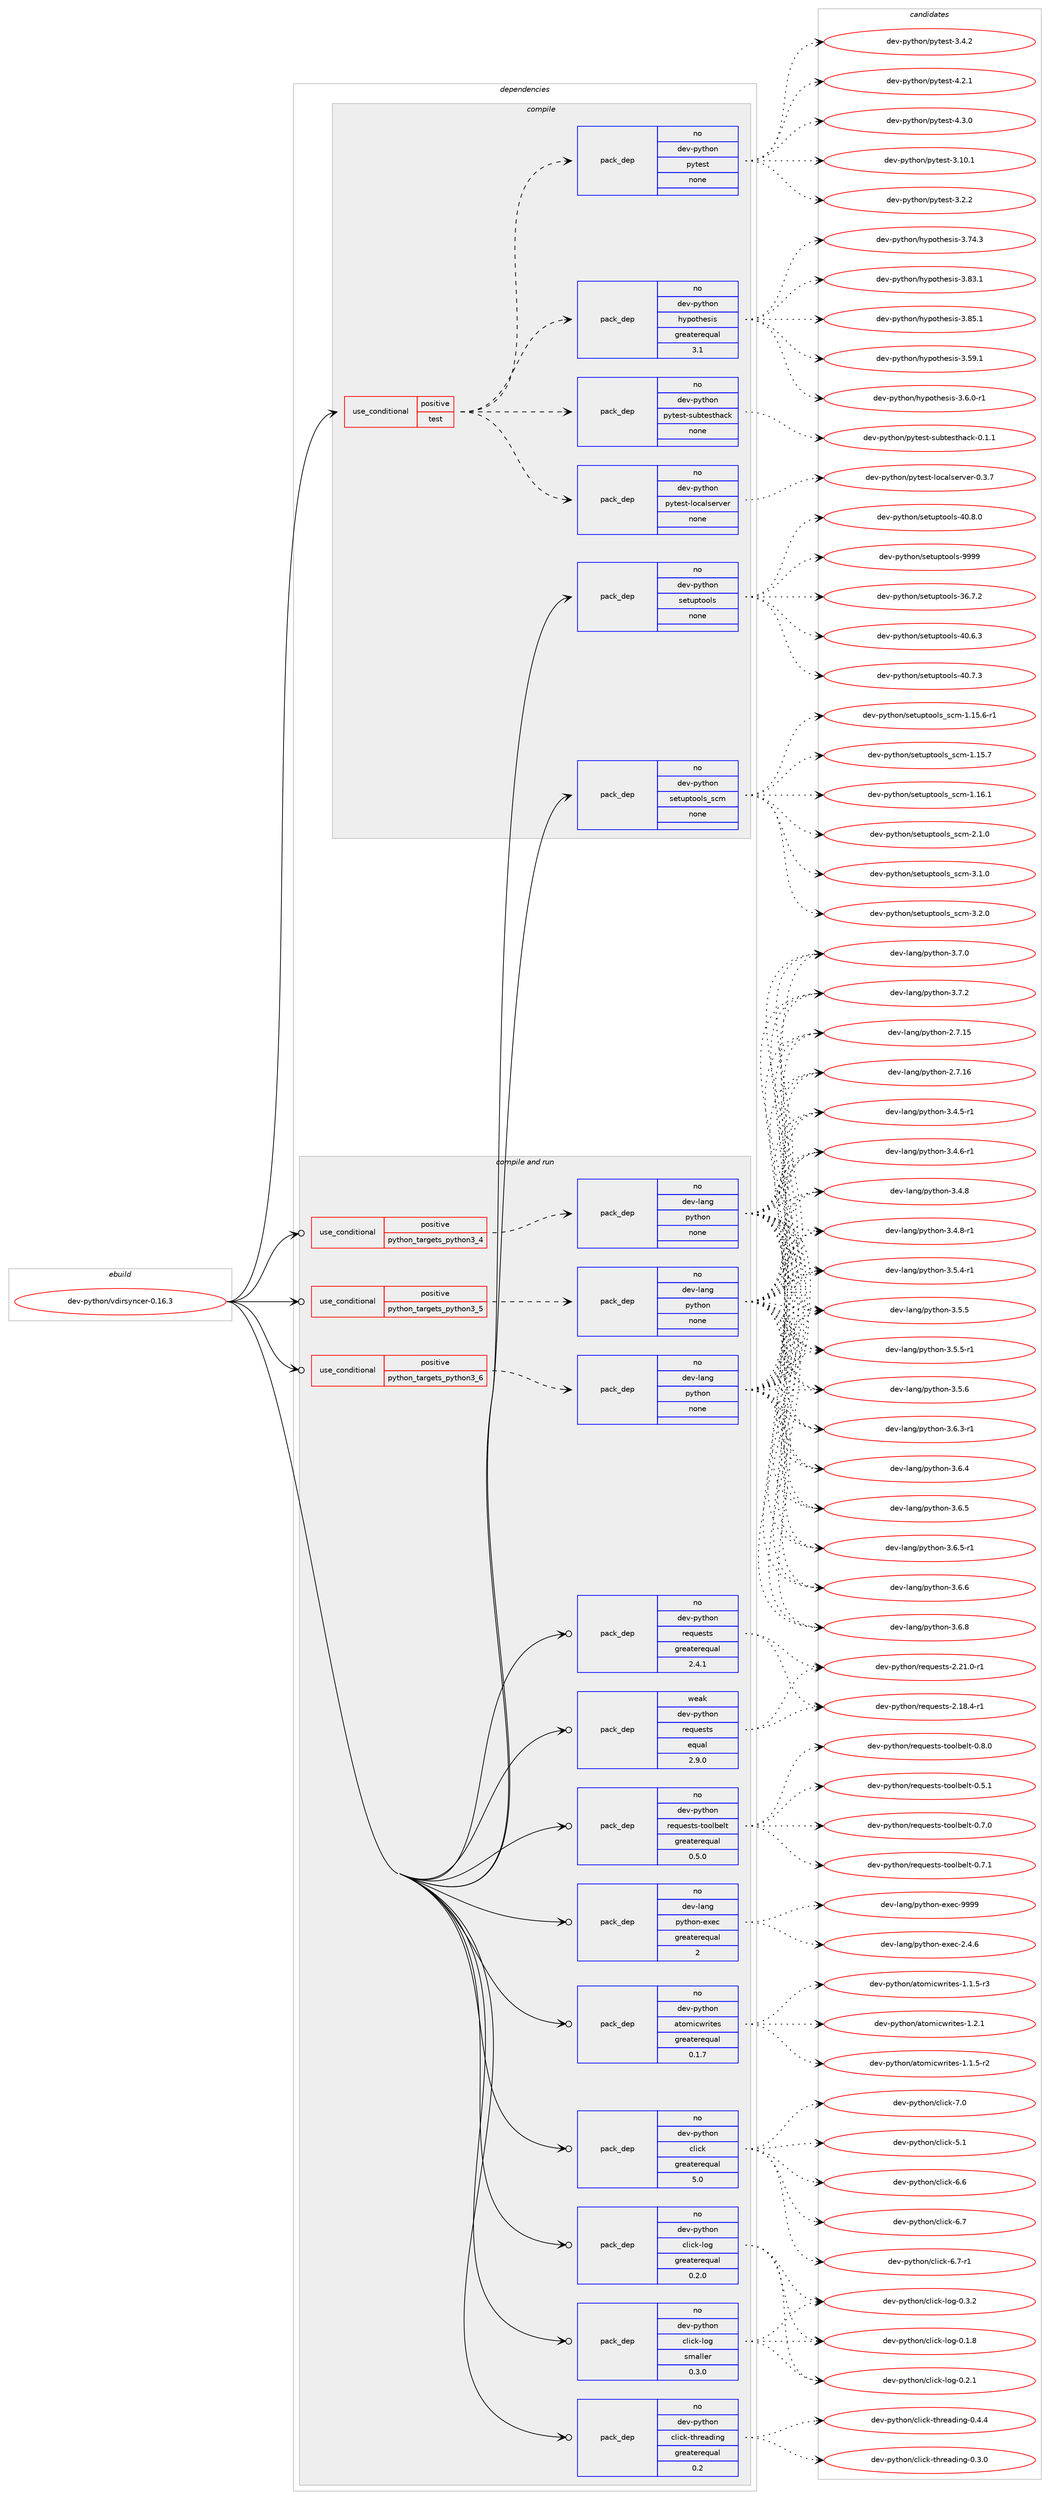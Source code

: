 digraph prolog {

# *************
# Graph options
# *************

newrank=true;
concentrate=true;
compound=true;
graph [rankdir=LR,fontname=Helvetica,fontsize=10,ranksep=1.5];#, ranksep=2.5, nodesep=0.2];
edge  [arrowhead=vee];
node  [fontname=Helvetica,fontsize=10];

# **********
# The ebuild
# **********

subgraph cluster_leftcol {
color=gray;
rank=same;
label=<<i>ebuild</i>>;
id [label="dev-python/vdirsyncer-0.16.3", color=red, width=4, href="../dev-python/vdirsyncer-0.16.3.svg"];
}

# ****************
# The dependencies
# ****************

subgraph cluster_midcol {
color=gray;
label=<<i>dependencies</i>>;
subgraph cluster_compile {
fillcolor="#eeeeee";
style=filled;
label=<<i>compile</i>>;
subgraph cond386434 {
dependency1446836 [label=<<TABLE BORDER="0" CELLBORDER="1" CELLSPACING="0" CELLPADDING="4"><TR><TD ROWSPAN="3" CELLPADDING="10">use_conditional</TD></TR><TR><TD>positive</TD></TR><TR><TD>test</TD></TR></TABLE>>, shape=none, color=red];
subgraph pack1037033 {
dependency1446837 [label=<<TABLE BORDER="0" CELLBORDER="1" CELLSPACING="0" CELLPADDING="4" WIDTH="220"><TR><TD ROWSPAN="6" CELLPADDING="30">pack_dep</TD></TR><TR><TD WIDTH="110">no</TD></TR><TR><TD>dev-python</TD></TR><TR><TD>hypothesis</TD></TR><TR><TD>greaterequal</TD></TR><TR><TD>3.1</TD></TR></TABLE>>, shape=none, color=blue];
}
dependency1446836:e -> dependency1446837:w [weight=20,style="dashed",arrowhead="vee"];
subgraph pack1037034 {
dependency1446838 [label=<<TABLE BORDER="0" CELLBORDER="1" CELLSPACING="0" CELLPADDING="4" WIDTH="220"><TR><TD ROWSPAN="6" CELLPADDING="30">pack_dep</TD></TR><TR><TD WIDTH="110">no</TD></TR><TR><TD>dev-python</TD></TR><TR><TD>pytest</TD></TR><TR><TD>none</TD></TR><TR><TD></TD></TR></TABLE>>, shape=none, color=blue];
}
dependency1446836:e -> dependency1446838:w [weight=20,style="dashed",arrowhead="vee"];
subgraph pack1037035 {
dependency1446839 [label=<<TABLE BORDER="0" CELLBORDER="1" CELLSPACING="0" CELLPADDING="4" WIDTH="220"><TR><TD ROWSPAN="6" CELLPADDING="30">pack_dep</TD></TR><TR><TD WIDTH="110">no</TD></TR><TR><TD>dev-python</TD></TR><TR><TD>pytest-localserver</TD></TR><TR><TD>none</TD></TR><TR><TD></TD></TR></TABLE>>, shape=none, color=blue];
}
dependency1446836:e -> dependency1446839:w [weight=20,style="dashed",arrowhead="vee"];
subgraph pack1037036 {
dependency1446840 [label=<<TABLE BORDER="0" CELLBORDER="1" CELLSPACING="0" CELLPADDING="4" WIDTH="220"><TR><TD ROWSPAN="6" CELLPADDING="30">pack_dep</TD></TR><TR><TD WIDTH="110">no</TD></TR><TR><TD>dev-python</TD></TR><TR><TD>pytest-subtesthack</TD></TR><TR><TD>none</TD></TR><TR><TD></TD></TR></TABLE>>, shape=none, color=blue];
}
dependency1446836:e -> dependency1446840:w [weight=20,style="dashed",arrowhead="vee"];
}
id:e -> dependency1446836:w [weight=20,style="solid",arrowhead="vee"];
subgraph pack1037037 {
dependency1446841 [label=<<TABLE BORDER="0" CELLBORDER="1" CELLSPACING="0" CELLPADDING="4" WIDTH="220"><TR><TD ROWSPAN="6" CELLPADDING="30">pack_dep</TD></TR><TR><TD WIDTH="110">no</TD></TR><TR><TD>dev-python</TD></TR><TR><TD>setuptools</TD></TR><TR><TD>none</TD></TR><TR><TD></TD></TR></TABLE>>, shape=none, color=blue];
}
id:e -> dependency1446841:w [weight=20,style="solid",arrowhead="vee"];
subgraph pack1037038 {
dependency1446842 [label=<<TABLE BORDER="0" CELLBORDER="1" CELLSPACING="0" CELLPADDING="4" WIDTH="220"><TR><TD ROWSPAN="6" CELLPADDING="30">pack_dep</TD></TR><TR><TD WIDTH="110">no</TD></TR><TR><TD>dev-python</TD></TR><TR><TD>setuptools_scm</TD></TR><TR><TD>none</TD></TR><TR><TD></TD></TR></TABLE>>, shape=none, color=blue];
}
id:e -> dependency1446842:w [weight=20,style="solid",arrowhead="vee"];
}
subgraph cluster_compileandrun {
fillcolor="#eeeeee";
style=filled;
label=<<i>compile and run</i>>;
subgraph cond386435 {
dependency1446843 [label=<<TABLE BORDER="0" CELLBORDER="1" CELLSPACING="0" CELLPADDING="4"><TR><TD ROWSPAN="3" CELLPADDING="10">use_conditional</TD></TR><TR><TD>positive</TD></TR><TR><TD>python_targets_python3_4</TD></TR></TABLE>>, shape=none, color=red];
subgraph pack1037039 {
dependency1446844 [label=<<TABLE BORDER="0" CELLBORDER="1" CELLSPACING="0" CELLPADDING="4" WIDTH="220"><TR><TD ROWSPAN="6" CELLPADDING="30">pack_dep</TD></TR><TR><TD WIDTH="110">no</TD></TR><TR><TD>dev-lang</TD></TR><TR><TD>python</TD></TR><TR><TD>none</TD></TR><TR><TD></TD></TR></TABLE>>, shape=none, color=blue];
}
dependency1446843:e -> dependency1446844:w [weight=20,style="dashed",arrowhead="vee"];
}
id:e -> dependency1446843:w [weight=20,style="solid",arrowhead="odotvee"];
subgraph cond386436 {
dependency1446845 [label=<<TABLE BORDER="0" CELLBORDER="1" CELLSPACING="0" CELLPADDING="4"><TR><TD ROWSPAN="3" CELLPADDING="10">use_conditional</TD></TR><TR><TD>positive</TD></TR><TR><TD>python_targets_python3_5</TD></TR></TABLE>>, shape=none, color=red];
subgraph pack1037040 {
dependency1446846 [label=<<TABLE BORDER="0" CELLBORDER="1" CELLSPACING="0" CELLPADDING="4" WIDTH="220"><TR><TD ROWSPAN="6" CELLPADDING="30">pack_dep</TD></TR><TR><TD WIDTH="110">no</TD></TR><TR><TD>dev-lang</TD></TR><TR><TD>python</TD></TR><TR><TD>none</TD></TR><TR><TD></TD></TR></TABLE>>, shape=none, color=blue];
}
dependency1446845:e -> dependency1446846:w [weight=20,style="dashed",arrowhead="vee"];
}
id:e -> dependency1446845:w [weight=20,style="solid",arrowhead="odotvee"];
subgraph cond386437 {
dependency1446847 [label=<<TABLE BORDER="0" CELLBORDER="1" CELLSPACING="0" CELLPADDING="4"><TR><TD ROWSPAN="3" CELLPADDING="10">use_conditional</TD></TR><TR><TD>positive</TD></TR><TR><TD>python_targets_python3_6</TD></TR></TABLE>>, shape=none, color=red];
subgraph pack1037041 {
dependency1446848 [label=<<TABLE BORDER="0" CELLBORDER="1" CELLSPACING="0" CELLPADDING="4" WIDTH="220"><TR><TD ROWSPAN="6" CELLPADDING="30">pack_dep</TD></TR><TR><TD WIDTH="110">no</TD></TR><TR><TD>dev-lang</TD></TR><TR><TD>python</TD></TR><TR><TD>none</TD></TR><TR><TD></TD></TR></TABLE>>, shape=none, color=blue];
}
dependency1446847:e -> dependency1446848:w [weight=20,style="dashed",arrowhead="vee"];
}
id:e -> dependency1446847:w [weight=20,style="solid",arrowhead="odotvee"];
subgraph pack1037042 {
dependency1446849 [label=<<TABLE BORDER="0" CELLBORDER="1" CELLSPACING="0" CELLPADDING="4" WIDTH="220"><TR><TD ROWSPAN="6" CELLPADDING="30">pack_dep</TD></TR><TR><TD WIDTH="110">no</TD></TR><TR><TD>dev-lang</TD></TR><TR><TD>python-exec</TD></TR><TR><TD>greaterequal</TD></TR><TR><TD>2</TD></TR></TABLE>>, shape=none, color=blue];
}
id:e -> dependency1446849:w [weight=20,style="solid",arrowhead="odotvee"];
subgraph pack1037043 {
dependency1446850 [label=<<TABLE BORDER="0" CELLBORDER="1" CELLSPACING="0" CELLPADDING="4" WIDTH="220"><TR><TD ROWSPAN="6" CELLPADDING="30">pack_dep</TD></TR><TR><TD WIDTH="110">no</TD></TR><TR><TD>dev-python</TD></TR><TR><TD>atomicwrites</TD></TR><TR><TD>greaterequal</TD></TR><TR><TD>0.1.7</TD></TR></TABLE>>, shape=none, color=blue];
}
id:e -> dependency1446850:w [weight=20,style="solid",arrowhead="odotvee"];
subgraph pack1037044 {
dependency1446851 [label=<<TABLE BORDER="0" CELLBORDER="1" CELLSPACING="0" CELLPADDING="4" WIDTH="220"><TR><TD ROWSPAN="6" CELLPADDING="30">pack_dep</TD></TR><TR><TD WIDTH="110">no</TD></TR><TR><TD>dev-python</TD></TR><TR><TD>click</TD></TR><TR><TD>greaterequal</TD></TR><TR><TD>5.0</TD></TR></TABLE>>, shape=none, color=blue];
}
id:e -> dependency1446851:w [weight=20,style="solid",arrowhead="odotvee"];
subgraph pack1037045 {
dependency1446852 [label=<<TABLE BORDER="0" CELLBORDER="1" CELLSPACING="0" CELLPADDING="4" WIDTH="220"><TR><TD ROWSPAN="6" CELLPADDING="30">pack_dep</TD></TR><TR><TD WIDTH="110">no</TD></TR><TR><TD>dev-python</TD></TR><TR><TD>click-log</TD></TR><TR><TD>greaterequal</TD></TR><TR><TD>0.2.0</TD></TR></TABLE>>, shape=none, color=blue];
}
id:e -> dependency1446852:w [weight=20,style="solid",arrowhead="odotvee"];
subgraph pack1037046 {
dependency1446853 [label=<<TABLE BORDER="0" CELLBORDER="1" CELLSPACING="0" CELLPADDING="4" WIDTH="220"><TR><TD ROWSPAN="6" CELLPADDING="30">pack_dep</TD></TR><TR><TD WIDTH="110">no</TD></TR><TR><TD>dev-python</TD></TR><TR><TD>click-log</TD></TR><TR><TD>smaller</TD></TR><TR><TD>0.3.0</TD></TR></TABLE>>, shape=none, color=blue];
}
id:e -> dependency1446853:w [weight=20,style="solid",arrowhead="odotvee"];
subgraph pack1037047 {
dependency1446854 [label=<<TABLE BORDER="0" CELLBORDER="1" CELLSPACING="0" CELLPADDING="4" WIDTH="220"><TR><TD ROWSPAN="6" CELLPADDING="30">pack_dep</TD></TR><TR><TD WIDTH="110">no</TD></TR><TR><TD>dev-python</TD></TR><TR><TD>click-threading</TD></TR><TR><TD>greaterequal</TD></TR><TR><TD>0.2</TD></TR></TABLE>>, shape=none, color=blue];
}
id:e -> dependency1446854:w [weight=20,style="solid",arrowhead="odotvee"];
subgraph pack1037048 {
dependency1446855 [label=<<TABLE BORDER="0" CELLBORDER="1" CELLSPACING="0" CELLPADDING="4" WIDTH="220"><TR><TD ROWSPAN="6" CELLPADDING="30">pack_dep</TD></TR><TR><TD WIDTH="110">no</TD></TR><TR><TD>dev-python</TD></TR><TR><TD>requests</TD></TR><TR><TD>greaterequal</TD></TR><TR><TD>2.4.1</TD></TR></TABLE>>, shape=none, color=blue];
}
id:e -> dependency1446855:w [weight=20,style="solid",arrowhead="odotvee"];
subgraph pack1037049 {
dependency1446856 [label=<<TABLE BORDER="0" CELLBORDER="1" CELLSPACING="0" CELLPADDING="4" WIDTH="220"><TR><TD ROWSPAN="6" CELLPADDING="30">pack_dep</TD></TR><TR><TD WIDTH="110">no</TD></TR><TR><TD>dev-python</TD></TR><TR><TD>requests-toolbelt</TD></TR><TR><TD>greaterequal</TD></TR><TR><TD>0.5.0</TD></TR></TABLE>>, shape=none, color=blue];
}
id:e -> dependency1446856:w [weight=20,style="solid",arrowhead="odotvee"];
subgraph pack1037050 {
dependency1446857 [label=<<TABLE BORDER="0" CELLBORDER="1" CELLSPACING="0" CELLPADDING="4" WIDTH="220"><TR><TD ROWSPAN="6" CELLPADDING="30">pack_dep</TD></TR><TR><TD WIDTH="110">weak</TD></TR><TR><TD>dev-python</TD></TR><TR><TD>requests</TD></TR><TR><TD>equal</TD></TR><TR><TD>2.9.0</TD></TR></TABLE>>, shape=none, color=blue];
}
id:e -> dependency1446857:w [weight=20,style="solid",arrowhead="odotvee"];
}
subgraph cluster_run {
fillcolor="#eeeeee";
style=filled;
label=<<i>run</i>>;
}
}

# **************
# The candidates
# **************

subgraph cluster_choices {
rank=same;
color=gray;
label=<<i>candidates</i>>;

subgraph choice1037033 {
color=black;
nodesep=1;
choice100101118451121211161041111104710412111211111610410111510511545514653574649 [label="dev-python/hypothesis-3.59.1", color=red, width=4,href="../dev-python/hypothesis-3.59.1.svg"];
choice10010111845112121116104111110471041211121111161041011151051154551465446484511449 [label="dev-python/hypothesis-3.6.0-r1", color=red, width=4,href="../dev-python/hypothesis-3.6.0-r1.svg"];
choice100101118451121211161041111104710412111211111610410111510511545514655524651 [label="dev-python/hypothesis-3.74.3", color=red, width=4,href="../dev-python/hypothesis-3.74.3.svg"];
choice100101118451121211161041111104710412111211111610410111510511545514656514649 [label="dev-python/hypothesis-3.83.1", color=red, width=4,href="../dev-python/hypothesis-3.83.1.svg"];
choice100101118451121211161041111104710412111211111610410111510511545514656534649 [label="dev-python/hypothesis-3.85.1", color=red, width=4,href="../dev-python/hypothesis-3.85.1.svg"];
dependency1446837:e -> choice100101118451121211161041111104710412111211111610410111510511545514653574649:w [style=dotted,weight="100"];
dependency1446837:e -> choice10010111845112121116104111110471041211121111161041011151051154551465446484511449:w [style=dotted,weight="100"];
dependency1446837:e -> choice100101118451121211161041111104710412111211111610410111510511545514655524651:w [style=dotted,weight="100"];
dependency1446837:e -> choice100101118451121211161041111104710412111211111610410111510511545514656514649:w [style=dotted,weight="100"];
dependency1446837:e -> choice100101118451121211161041111104710412111211111610410111510511545514656534649:w [style=dotted,weight="100"];
}
subgraph choice1037034 {
color=black;
nodesep=1;
choice100101118451121211161041111104711212111610111511645514649484649 [label="dev-python/pytest-3.10.1", color=red, width=4,href="../dev-python/pytest-3.10.1.svg"];
choice1001011184511212111610411111047112121116101115116455146504650 [label="dev-python/pytest-3.2.2", color=red, width=4,href="../dev-python/pytest-3.2.2.svg"];
choice1001011184511212111610411111047112121116101115116455146524650 [label="dev-python/pytest-3.4.2", color=red, width=4,href="../dev-python/pytest-3.4.2.svg"];
choice1001011184511212111610411111047112121116101115116455246504649 [label="dev-python/pytest-4.2.1", color=red, width=4,href="../dev-python/pytest-4.2.1.svg"];
choice1001011184511212111610411111047112121116101115116455246514648 [label="dev-python/pytest-4.3.0", color=red, width=4,href="../dev-python/pytest-4.3.0.svg"];
dependency1446838:e -> choice100101118451121211161041111104711212111610111511645514649484649:w [style=dotted,weight="100"];
dependency1446838:e -> choice1001011184511212111610411111047112121116101115116455146504650:w [style=dotted,weight="100"];
dependency1446838:e -> choice1001011184511212111610411111047112121116101115116455146524650:w [style=dotted,weight="100"];
dependency1446838:e -> choice1001011184511212111610411111047112121116101115116455246504649:w [style=dotted,weight="100"];
dependency1446838:e -> choice1001011184511212111610411111047112121116101115116455246514648:w [style=dotted,weight="100"];
}
subgraph choice1037035 {
color=black;
nodesep=1;
choice1001011184511212111610411111047112121116101115116451081119997108115101114118101114454846514655 [label="dev-python/pytest-localserver-0.3.7", color=red, width=4,href="../dev-python/pytest-localserver-0.3.7.svg"];
dependency1446839:e -> choice1001011184511212111610411111047112121116101115116451081119997108115101114118101114454846514655:w [style=dotted,weight="100"];
}
subgraph choice1037036 {
color=black;
nodesep=1;
choice100101118451121211161041111104711212111610111511645115117981161011151161049799107454846494649 [label="dev-python/pytest-subtesthack-0.1.1", color=red, width=4,href="../dev-python/pytest-subtesthack-0.1.1.svg"];
dependency1446840:e -> choice100101118451121211161041111104711212111610111511645115117981161011151161049799107454846494649:w [style=dotted,weight="100"];
}
subgraph choice1037037 {
color=black;
nodesep=1;
choice100101118451121211161041111104711510111611711211611111110811545515446554650 [label="dev-python/setuptools-36.7.2", color=red, width=4,href="../dev-python/setuptools-36.7.2.svg"];
choice100101118451121211161041111104711510111611711211611111110811545524846544651 [label="dev-python/setuptools-40.6.3", color=red, width=4,href="../dev-python/setuptools-40.6.3.svg"];
choice100101118451121211161041111104711510111611711211611111110811545524846554651 [label="dev-python/setuptools-40.7.3", color=red, width=4,href="../dev-python/setuptools-40.7.3.svg"];
choice100101118451121211161041111104711510111611711211611111110811545524846564648 [label="dev-python/setuptools-40.8.0", color=red, width=4,href="../dev-python/setuptools-40.8.0.svg"];
choice10010111845112121116104111110471151011161171121161111111081154557575757 [label="dev-python/setuptools-9999", color=red, width=4,href="../dev-python/setuptools-9999.svg"];
dependency1446841:e -> choice100101118451121211161041111104711510111611711211611111110811545515446554650:w [style=dotted,weight="100"];
dependency1446841:e -> choice100101118451121211161041111104711510111611711211611111110811545524846544651:w [style=dotted,weight="100"];
dependency1446841:e -> choice100101118451121211161041111104711510111611711211611111110811545524846554651:w [style=dotted,weight="100"];
dependency1446841:e -> choice100101118451121211161041111104711510111611711211611111110811545524846564648:w [style=dotted,weight="100"];
dependency1446841:e -> choice10010111845112121116104111110471151011161171121161111111081154557575757:w [style=dotted,weight="100"];
}
subgraph choice1037038 {
color=black;
nodesep=1;
choice10010111845112121116104111110471151011161171121161111111081159511599109454946495346544511449 [label="dev-python/setuptools_scm-1.15.6-r1", color=red, width=4,href="../dev-python/setuptools_scm-1.15.6-r1.svg"];
choice1001011184511212111610411111047115101116117112116111111108115951159910945494649534655 [label="dev-python/setuptools_scm-1.15.7", color=red, width=4,href="../dev-python/setuptools_scm-1.15.7.svg"];
choice1001011184511212111610411111047115101116117112116111111108115951159910945494649544649 [label="dev-python/setuptools_scm-1.16.1", color=red, width=4,href="../dev-python/setuptools_scm-1.16.1.svg"];
choice10010111845112121116104111110471151011161171121161111111081159511599109455046494648 [label="dev-python/setuptools_scm-2.1.0", color=red, width=4,href="../dev-python/setuptools_scm-2.1.0.svg"];
choice10010111845112121116104111110471151011161171121161111111081159511599109455146494648 [label="dev-python/setuptools_scm-3.1.0", color=red, width=4,href="../dev-python/setuptools_scm-3.1.0.svg"];
choice10010111845112121116104111110471151011161171121161111111081159511599109455146504648 [label="dev-python/setuptools_scm-3.2.0", color=red, width=4,href="../dev-python/setuptools_scm-3.2.0.svg"];
dependency1446842:e -> choice10010111845112121116104111110471151011161171121161111111081159511599109454946495346544511449:w [style=dotted,weight="100"];
dependency1446842:e -> choice1001011184511212111610411111047115101116117112116111111108115951159910945494649534655:w [style=dotted,weight="100"];
dependency1446842:e -> choice1001011184511212111610411111047115101116117112116111111108115951159910945494649544649:w [style=dotted,weight="100"];
dependency1446842:e -> choice10010111845112121116104111110471151011161171121161111111081159511599109455046494648:w [style=dotted,weight="100"];
dependency1446842:e -> choice10010111845112121116104111110471151011161171121161111111081159511599109455146494648:w [style=dotted,weight="100"];
dependency1446842:e -> choice10010111845112121116104111110471151011161171121161111111081159511599109455146504648:w [style=dotted,weight="100"];
}
subgraph choice1037039 {
color=black;
nodesep=1;
choice10010111845108971101034711212111610411111045504655464953 [label="dev-lang/python-2.7.15", color=red, width=4,href="../dev-lang/python-2.7.15.svg"];
choice10010111845108971101034711212111610411111045504655464954 [label="dev-lang/python-2.7.16", color=red, width=4,href="../dev-lang/python-2.7.16.svg"];
choice1001011184510897110103471121211161041111104551465246534511449 [label="dev-lang/python-3.4.5-r1", color=red, width=4,href="../dev-lang/python-3.4.5-r1.svg"];
choice1001011184510897110103471121211161041111104551465246544511449 [label="dev-lang/python-3.4.6-r1", color=red, width=4,href="../dev-lang/python-3.4.6-r1.svg"];
choice100101118451089711010347112121116104111110455146524656 [label="dev-lang/python-3.4.8", color=red, width=4,href="../dev-lang/python-3.4.8.svg"];
choice1001011184510897110103471121211161041111104551465246564511449 [label="dev-lang/python-3.4.8-r1", color=red, width=4,href="../dev-lang/python-3.4.8-r1.svg"];
choice1001011184510897110103471121211161041111104551465346524511449 [label="dev-lang/python-3.5.4-r1", color=red, width=4,href="../dev-lang/python-3.5.4-r1.svg"];
choice100101118451089711010347112121116104111110455146534653 [label="dev-lang/python-3.5.5", color=red, width=4,href="../dev-lang/python-3.5.5.svg"];
choice1001011184510897110103471121211161041111104551465346534511449 [label="dev-lang/python-3.5.5-r1", color=red, width=4,href="../dev-lang/python-3.5.5-r1.svg"];
choice100101118451089711010347112121116104111110455146534654 [label="dev-lang/python-3.5.6", color=red, width=4,href="../dev-lang/python-3.5.6.svg"];
choice1001011184510897110103471121211161041111104551465446514511449 [label="dev-lang/python-3.6.3-r1", color=red, width=4,href="../dev-lang/python-3.6.3-r1.svg"];
choice100101118451089711010347112121116104111110455146544652 [label="dev-lang/python-3.6.4", color=red, width=4,href="../dev-lang/python-3.6.4.svg"];
choice100101118451089711010347112121116104111110455146544653 [label="dev-lang/python-3.6.5", color=red, width=4,href="../dev-lang/python-3.6.5.svg"];
choice1001011184510897110103471121211161041111104551465446534511449 [label="dev-lang/python-3.6.5-r1", color=red, width=4,href="../dev-lang/python-3.6.5-r1.svg"];
choice100101118451089711010347112121116104111110455146544654 [label="dev-lang/python-3.6.6", color=red, width=4,href="../dev-lang/python-3.6.6.svg"];
choice100101118451089711010347112121116104111110455146544656 [label="dev-lang/python-3.6.8", color=red, width=4,href="../dev-lang/python-3.6.8.svg"];
choice100101118451089711010347112121116104111110455146554648 [label="dev-lang/python-3.7.0", color=red, width=4,href="../dev-lang/python-3.7.0.svg"];
choice100101118451089711010347112121116104111110455146554650 [label="dev-lang/python-3.7.2", color=red, width=4,href="../dev-lang/python-3.7.2.svg"];
dependency1446844:e -> choice10010111845108971101034711212111610411111045504655464953:w [style=dotted,weight="100"];
dependency1446844:e -> choice10010111845108971101034711212111610411111045504655464954:w [style=dotted,weight="100"];
dependency1446844:e -> choice1001011184510897110103471121211161041111104551465246534511449:w [style=dotted,weight="100"];
dependency1446844:e -> choice1001011184510897110103471121211161041111104551465246544511449:w [style=dotted,weight="100"];
dependency1446844:e -> choice100101118451089711010347112121116104111110455146524656:w [style=dotted,weight="100"];
dependency1446844:e -> choice1001011184510897110103471121211161041111104551465246564511449:w [style=dotted,weight="100"];
dependency1446844:e -> choice1001011184510897110103471121211161041111104551465346524511449:w [style=dotted,weight="100"];
dependency1446844:e -> choice100101118451089711010347112121116104111110455146534653:w [style=dotted,weight="100"];
dependency1446844:e -> choice1001011184510897110103471121211161041111104551465346534511449:w [style=dotted,weight="100"];
dependency1446844:e -> choice100101118451089711010347112121116104111110455146534654:w [style=dotted,weight="100"];
dependency1446844:e -> choice1001011184510897110103471121211161041111104551465446514511449:w [style=dotted,weight="100"];
dependency1446844:e -> choice100101118451089711010347112121116104111110455146544652:w [style=dotted,weight="100"];
dependency1446844:e -> choice100101118451089711010347112121116104111110455146544653:w [style=dotted,weight="100"];
dependency1446844:e -> choice1001011184510897110103471121211161041111104551465446534511449:w [style=dotted,weight="100"];
dependency1446844:e -> choice100101118451089711010347112121116104111110455146544654:w [style=dotted,weight="100"];
dependency1446844:e -> choice100101118451089711010347112121116104111110455146544656:w [style=dotted,weight="100"];
dependency1446844:e -> choice100101118451089711010347112121116104111110455146554648:w [style=dotted,weight="100"];
dependency1446844:e -> choice100101118451089711010347112121116104111110455146554650:w [style=dotted,weight="100"];
}
subgraph choice1037040 {
color=black;
nodesep=1;
choice10010111845108971101034711212111610411111045504655464953 [label="dev-lang/python-2.7.15", color=red, width=4,href="../dev-lang/python-2.7.15.svg"];
choice10010111845108971101034711212111610411111045504655464954 [label="dev-lang/python-2.7.16", color=red, width=4,href="../dev-lang/python-2.7.16.svg"];
choice1001011184510897110103471121211161041111104551465246534511449 [label="dev-lang/python-3.4.5-r1", color=red, width=4,href="../dev-lang/python-3.4.5-r1.svg"];
choice1001011184510897110103471121211161041111104551465246544511449 [label="dev-lang/python-3.4.6-r1", color=red, width=4,href="../dev-lang/python-3.4.6-r1.svg"];
choice100101118451089711010347112121116104111110455146524656 [label="dev-lang/python-3.4.8", color=red, width=4,href="../dev-lang/python-3.4.8.svg"];
choice1001011184510897110103471121211161041111104551465246564511449 [label="dev-lang/python-3.4.8-r1", color=red, width=4,href="../dev-lang/python-3.4.8-r1.svg"];
choice1001011184510897110103471121211161041111104551465346524511449 [label="dev-lang/python-3.5.4-r1", color=red, width=4,href="../dev-lang/python-3.5.4-r1.svg"];
choice100101118451089711010347112121116104111110455146534653 [label="dev-lang/python-3.5.5", color=red, width=4,href="../dev-lang/python-3.5.5.svg"];
choice1001011184510897110103471121211161041111104551465346534511449 [label="dev-lang/python-3.5.5-r1", color=red, width=4,href="../dev-lang/python-3.5.5-r1.svg"];
choice100101118451089711010347112121116104111110455146534654 [label="dev-lang/python-3.5.6", color=red, width=4,href="../dev-lang/python-3.5.6.svg"];
choice1001011184510897110103471121211161041111104551465446514511449 [label="dev-lang/python-3.6.3-r1", color=red, width=4,href="../dev-lang/python-3.6.3-r1.svg"];
choice100101118451089711010347112121116104111110455146544652 [label="dev-lang/python-3.6.4", color=red, width=4,href="../dev-lang/python-3.6.4.svg"];
choice100101118451089711010347112121116104111110455146544653 [label="dev-lang/python-3.6.5", color=red, width=4,href="../dev-lang/python-3.6.5.svg"];
choice1001011184510897110103471121211161041111104551465446534511449 [label="dev-lang/python-3.6.5-r1", color=red, width=4,href="../dev-lang/python-3.6.5-r1.svg"];
choice100101118451089711010347112121116104111110455146544654 [label="dev-lang/python-3.6.6", color=red, width=4,href="../dev-lang/python-3.6.6.svg"];
choice100101118451089711010347112121116104111110455146544656 [label="dev-lang/python-3.6.8", color=red, width=4,href="../dev-lang/python-3.6.8.svg"];
choice100101118451089711010347112121116104111110455146554648 [label="dev-lang/python-3.7.0", color=red, width=4,href="../dev-lang/python-3.7.0.svg"];
choice100101118451089711010347112121116104111110455146554650 [label="dev-lang/python-3.7.2", color=red, width=4,href="../dev-lang/python-3.7.2.svg"];
dependency1446846:e -> choice10010111845108971101034711212111610411111045504655464953:w [style=dotted,weight="100"];
dependency1446846:e -> choice10010111845108971101034711212111610411111045504655464954:w [style=dotted,weight="100"];
dependency1446846:e -> choice1001011184510897110103471121211161041111104551465246534511449:w [style=dotted,weight="100"];
dependency1446846:e -> choice1001011184510897110103471121211161041111104551465246544511449:w [style=dotted,weight="100"];
dependency1446846:e -> choice100101118451089711010347112121116104111110455146524656:w [style=dotted,weight="100"];
dependency1446846:e -> choice1001011184510897110103471121211161041111104551465246564511449:w [style=dotted,weight="100"];
dependency1446846:e -> choice1001011184510897110103471121211161041111104551465346524511449:w [style=dotted,weight="100"];
dependency1446846:e -> choice100101118451089711010347112121116104111110455146534653:w [style=dotted,weight="100"];
dependency1446846:e -> choice1001011184510897110103471121211161041111104551465346534511449:w [style=dotted,weight="100"];
dependency1446846:e -> choice100101118451089711010347112121116104111110455146534654:w [style=dotted,weight="100"];
dependency1446846:e -> choice1001011184510897110103471121211161041111104551465446514511449:w [style=dotted,weight="100"];
dependency1446846:e -> choice100101118451089711010347112121116104111110455146544652:w [style=dotted,weight="100"];
dependency1446846:e -> choice100101118451089711010347112121116104111110455146544653:w [style=dotted,weight="100"];
dependency1446846:e -> choice1001011184510897110103471121211161041111104551465446534511449:w [style=dotted,weight="100"];
dependency1446846:e -> choice100101118451089711010347112121116104111110455146544654:w [style=dotted,weight="100"];
dependency1446846:e -> choice100101118451089711010347112121116104111110455146544656:w [style=dotted,weight="100"];
dependency1446846:e -> choice100101118451089711010347112121116104111110455146554648:w [style=dotted,weight="100"];
dependency1446846:e -> choice100101118451089711010347112121116104111110455146554650:w [style=dotted,weight="100"];
}
subgraph choice1037041 {
color=black;
nodesep=1;
choice10010111845108971101034711212111610411111045504655464953 [label="dev-lang/python-2.7.15", color=red, width=4,href="../dev-lang/python-2.7.15.svg"];
choice10010111845108971101034711212111610411111045504655464954 [label="dev-lang/python-2.7.16", color=red, width=4,href="../dev-lang/python-2.7.16.svg"];
choice1001011184510897110103471121211161041111104551465246534511449 [label="dev-lang/python-3.4.5-r1", color=red, width=4,href="../dev-lang/python-3.4.5-r1.svg"];
choice1001011184510897110103471121211161041111104551465246544511449 [label="dev-lang/python-3.4.6-r1", color=red, width=4,href="../dev-lang/python-3.4.6-r1.svg"];
choice100101118451089711010347112121116104111110455146524656 [label="dev-lang/python-3.4.8", color=red, width=4,href="../dev-lang/python-3.4.8.svg"];
choice1001011184510897110103471121211161041111104551465246564511449 [label="dev-lang/python-3.4.8-r1", color=red, width=4,href="../dev-lang/python-3.4.8-r1.svg"];
choice1001011184510897110103471121211161041111104551465346524511449 [label="dev-lang/python-3.5.4-r1", color=red, width=4,href="../dev-lang/python-3.5.4-r1.svg"];
choice100101118451089711010347112121116104111110455146534653 [label="dev-lang/python-3.5.5", color=red, width=4,href="../dev-lang/python-3.5.5.svg"];
choice1001011184510897110103471121211161041111104551465346534511449 [label="dev-lang/python-3.5.5-r1", color=red, width=4,href="../dev-lang/python-3.5.5-r1.svg"];
choice100101118451089711010347112121116104111110455146534654 [label="dev-lang/python-3.5.6", color=red, width=4,href="../dev-lang/python-3.5.6.svg"];
choice1001011184510897110103471121211161041111104551465446514511449 [label="dev-lang/python-3.6.3-r1", color=red, width=4,href="../dev-lang/python-3.6.3-r1.svg"];
choice100101118451089711010347112121116104111110455146544652 [label="dev-lang/python-3.6.4", color=red, width=4,href="../dev-lang/python-3.6.4.svg"];
choice100101118451089711010347112121116104111110455146544653 [label="dev-lang/python-3.6.5", color=red, width=4,href="../dev-lang/python-3.6.5.svg"];
choice1001011184510897110103471121211161041111104551465446534511449 [label="dev-lang/python-3.6.5-r1", color=red, width=4,href="../dev-lang/python-3.6.5-r1.svg"];
choice100101118451089711010347112121116104111110455146544654 [label="dev-lang/python-3.6.6", color=red, width=4,href="../dev-lang/python-3.6.6.svg"];
choice100101118451089711010347112121116104111110455146544656 [label="dev-lang/python-3.6.8", color=red, width=4,href="../dev-lang/python-3.6.8.svg"];
choice100101118451089711010347112121116104111110455146554648 [label="dev-lang/python-3.7.0", color=red, width=4,href="../dev-lang/python-3.7.0.svg"];
choice100101118451089711010347112121116104111110455146554650 [label="dev-lang/python-3.7.2", color=red, width=4,href="../dev-lang/python-3.7.2.svg"];
dependency1446848:e -> choice10010111845108971101034711212111610411111045504655464953:w [style=dotted,weight="100"];
dependency1446848:e -> choice10010111845108971101034711212111610411111045504655464954:w [style=dotted,weight="100"];
dependency1446848:e -> choice1001011184510897110103471121211161041111104551465246534511449:w [style=dotted,weight="100"];
dependency1446848:e -> choice1001011184510897110103471121211161041111104551465246544511449:w [style=dotted,weight="100"];
dependency1446848:e -> choice100101118451089711010347112121116104111110455146524656:w [style=dotted,weight="100"];
dependency1446848:e -> choice1001011184510897110103471121211161041111104551465246564511449:w [style=dotted,weight="100"];
dependency1446848:e -> choice1001011184510897110103471121211161041111104551465346524511449:w [style=dotted,weight="100"];
dependency1446848:e -> choice100101118451089711010347112121116104111110455146534653:w [style=dotted,weight="100"];
dependency1446848:e -> choice1001011184510897110103471121211161041111104551465346534511449:w [style=dotted,weight="100"];
dependency1446848:e -> choice100101118451089711010347112121116104111110455146534654:w [style=dotted,weight="100"];
dependency1446848:e -> choice1001011184510897110103471121211161041111104551465446514511449:w [style=dotted,weight="100"];
dependency1446848:e -> choice100101118451089711010347112121116104111110455146544652:w [style=dotted,weight="100"];
dependency1446848:e -> choice100101118451089711010347112121116104111110455146544653:w [style=dotted,weight="100"];
dependency1446848:e -> choice1001011184510897110103471121211161041111104551465446534511449:w [style=dotted,weight="100"];
dependency1446848:e -> choice100101118451089711010347112121116104111110455146544654:w [style=dotted,weight="100"];
dependency1446848:e -> choice100101118451089711010347112121116104111110455146544656:w [style=dotted,weight="100"];
dependency1446848:e -> choice100101118451089711010347112121116104111110455146554648:w [style=dotted,weight="100"];
dependency1446848:e -> choice100101118451089711010347112121116104111110455146554650:w [style=dotted,weight="100"];
}
subgraph choice1037042 {
color=black;
nodesep=1;
choice1001011184510897110103471121211161041111104510112010199455046524654 [label="dev-lang/python-exec-2.4.6", color=red, width=4,href="../dev-lang/python-exec-2.4.6.svg"];
choice10010111845108971101034711212111610411111045101120101994557575757 [label="dev-lang/python-exec-9999", color=red, width=4,href="../dev-lang/python-exec-9999.svg"];
dependency1446849:e -> choice1001011184510897110103471121211161041111104510112010199455046524654:w [style=dotted,weight="100"];
dependency1446849:e -> choice10010111845108971101034711212111610411111045101120101994557575757:w [style=dotted,weight="100"];
}
subgraph choice1037043 {
color=black;
nodesep=1;
choice100101118451121211161041111104797116111109105991191141051161011154549464946534511450 [label="dev-python/atomicwrites-1.1.5-r2", color=red, width=4,href="../dev-python/atomicwrites-1.1.5-r2.svg"];
choice100101118451121211161041111104797116111109105991191141051161011154549464946534511451 [label="dev-python/atomicwrites-1.1.5-r3", color=red, width=4,href="../dev-python/atomicwrites-1.1.5-r3.svg"];
choice10010111845112121116104111110479711611110910599119114105116101115454946504649 [label="dev-python/atomicwrites-1.2.1", color=red, width=4,href="../dev-python/atomicwrites-1.2.1.svg"];
dependency1446850:e -> choice100101118451121211161041111104797116111109105991191141051161011154549464946534511450:w [style=dotted,weight="100"];
dependency1446850:e -> choice100101118451121211161041111104797116111109105991191141051161011154549464946534511451:w [style=dotted,weight="100"];
dependency1446850:e -> choice10010111845112121116104111110479711611110910599119114105116101115454946504649:w [style=dotted,weight="100"];
}
subgraph choice1037044 {
color=black;
nodesep=1;
choice1001011184511212111610411111047991081059910745534649 [label="dev-python/click-5.1", color=red, width=4,href="../dev-python/click-5.1.svg"];
choice1001011184511212111610411111047991081059910745544654 [label="dev-python/click-6.6", color=red, width=4,href="../dev-python/click-6.6.svg"];
choice1001011184511212111610411111047991081059910745544655 [label="dev-python/click-6.7", color=red, width=4,href="../dev-python/click-6.7.svg"];
choice10010111845112121116104111110479910810599107455446554511449 [label="dev-python/click-6.7-r1", color=red, width=4,href="../dev-python/click-6.7-r1.svg"];
choice1001011184511212111610411111047991081059910745554648 [label="dev-python/click-7.0", color=red, width=4,href="../dev-python/click-7.0.svg"];
dependency1446851:e -> choice1001011184511212111610411111047991081059910745534649:w [style=dotted,weight="100"];
dependency1446851:e -> choice1001011184511212111610411111047991081059910745544654:w [style=dotted,weight="100"];
dependency1446851:e -> choice1001011184511212111610411111047991081059910745544655:w [style=dotted,weight="100"];
dependency1446851:e -> choice10010111845112121116104111110479910810599107455446554511449:w [style=dotted,weight="100"];
dependency1446851:e -> choice1001011184511212111610411111047991081059910745554648:w [style=dotted,weight="100"];
}
subgraph choice1037045 {
color=black;
nodesep=1;
choice1001011184511212111610411111047991081059910745108111103454846494656 [label="dev-python/click-log-0.1.8", color=red, width=4,href="../dev-python/click-log-0.1.8.svg"];
choice1001011184511212111610411111047991081059910745108111103454846504649 [label="dev-python/click-log-0.2.1", color=red, width=4,href="../dev-python/click-log-0.2.1.svg"];
choice1001011184511212111610411111047991081059910745108111103454846514650 [label="dev-python/click-log-0.3.2", color=red, width=4,href="../dev-python/click-log-0.3.2.svg"];
dependency1446852:e -> choice1001011184511212111610411111047991081059910745108111103454846494656:w [style=dotted,weight="100"];
dependency1446852:e -> choice1001011184511212111610411111047991081059910745108111103454846504649:w [style=dotted,weight="100"];
dependency1446852:e -> choice1001011184511212111610411111047991081059910745108111103454846514650:w [style=dotted,weight="100"];
}
subgraph choice1037046 {
color=black;
nodesep=1;
choice1001011184511212111610411111047991081059910745108111103454846494656 [label="dev-python/click-log-0.1.8", color=red, width=4,href="../dev-python/click-log-0.1.8.svg"];
choice1001011184511212111610411111047991081059910745108111103454846504649 [label="dev-python/click-log-0.2.1", color=red, width=4,href="../dev-python/click-log-0.2.1.svg"];
choice1001011184511212111610411111047991081059910745108111103454846514650 [label="dev-python/click-log-0.3.2", color=red, width=4,href="../dev-python/click-log-0.3.2.svg"];
dependency1446853:e -> choice1001011184511212111610411111047991081059910745108111103454846494656:w [style=dotted,weight="100"];
dependency1446853:e -> choice1001011184511212111610411111047991081059910745108111103454846504649:w [style=dotted,weight="100"];
dependency1446853:e -> choice1001011184511212111610411111047991081059910745108111103454846514650:w [style=dotted,weight="100"];
}
subgraph choice1037047 {
color=black;
nodesep=1;
choice100101118451121211161041111104799108105991074511610411410197100105110103454846514648 [label="dev-python/click-threading-0.3.0", color=red, width=4,href="../dev-python/click-threading-0.3.0.svg"];
choice100101118451121211161041111104799108105991074511610411410197100105110103454846524652 [label="dev-python/click-threading-0.4.4", color=red, width=4,href="../dev-python/click-threading-0.4.4.svg"];
dependency1446854:e -> choice100101118451121211161041111104799108105991074511610411410197100105110103454846514648:w [style=dotted,weight="100"];
dependency1446854:e -> choice100101118451121211161041111104799108105991074511610411410197100105110103454846524652:w [style=dotted,weight="100"];
}
subgraph choice1037048 {
color=black;
nodesep=1;
choice1001011184511212111610411111047114101113117101115116115455046495646524511449 [label="dev-python/requests-2.18.4-r1", color=red, width=4,href="../dev-python/requests-2.18.4-r1.svg"];
choice1001011184511212111610411111047114101113117101115116115455046504946484511449 [label="dev-python/requests-2.21.0-r1", color=red, width=4,href="../dev-python/requests-2.21.0-r1.svg"];
dependency1446855:e -> choice1001011184511212111610411111047114101113117101115116115455046495646524511449:w [style=dotted,weight="100"];
dependency1446855:e -> choice1001011184511212111610411111047114101113117101115116115455046504946484511449:w [style=dotted,weight="100"];
}
subgraph choice1037049 {
color=black;
nodesep=1;
choice10010111845112121116104111110471141011131171011151161154511611111110898101108116454846534649 [label="dev-python/requests-toolbelt-0.5.1", color=red, width=4,href="../dev-python/requests-toolbelt-0.5.1.svg"];
choice10010111845112121116104111110471141011131171011151161154511611111110898101108116454846554648 [label="dev-python/requests-toolbelt-0.7.0", color=red, width=4,href="../dev-python/requests-toolbelt-0.7.0.svg"];
choice10010111845112121116104111110471141011131171011151161154511611111110898101108116454846554649 [label="dev-python/requests-toolbelt-0.7.1", color=red, width=4,href="../dev-python/requests-toolbelt-0.7.1.svg"];
choice10010111845112121116104111110471141011131171011151161154511611111110898101108116454846564648 [label="dev-python/requests-toolbelt-0.8.0", color=red, width=4,href="../dev-python/requests-toolbelt-0.8.0.svg"];
dependency1446856:e -> choice10010111845112121116104111110471141011131171011151161154511611111110898101108116454846534649:w [style=dotted,weight="100"];
dependency1446856:e -> choice10010111845112121116104111110471141011131171011151161154511611111110898101108116454846554648:w [style=dotted,weight="100"];
dependency1446856:e -> choice10010111845112121116104111110471141011131171011151161154511611111110898101108116454846554649:w [style=dotted,weight="100"];
dependency1446856:e -> choice10010111845112121116104111110471141011131171011151161154511611111110898101108116454846564648:w [style=dotted,weight="100"];
}
subgraph choice1037050 {
color=black;
nodesep=1;
choice1001011184511212111610411111047114101113117101115116115455046495646524511449 [label="dev-python/requests-2.18.4-r1", color=red, width=4,href="../dev-python/requests-2.18.4-r1.svg"];
choice1001011184511212111610411111047114101113117101115116115455046504946484511449 [label="dev-python/requests-2.21.0-r1", color=red, width=4,href="../dev-python/requests-2.21.0-r1.svg"];
dependency1446857:e -> choice1001011184511212111610411111047114101113117101115116115455046495646524511449:w [style=dotted,weight="100"];
dependency1446857:e -> choice1001011184511212111610411111047114101113117101115116115455046504946484511449:w [style=dotted,weight="100"];
}
}

}
